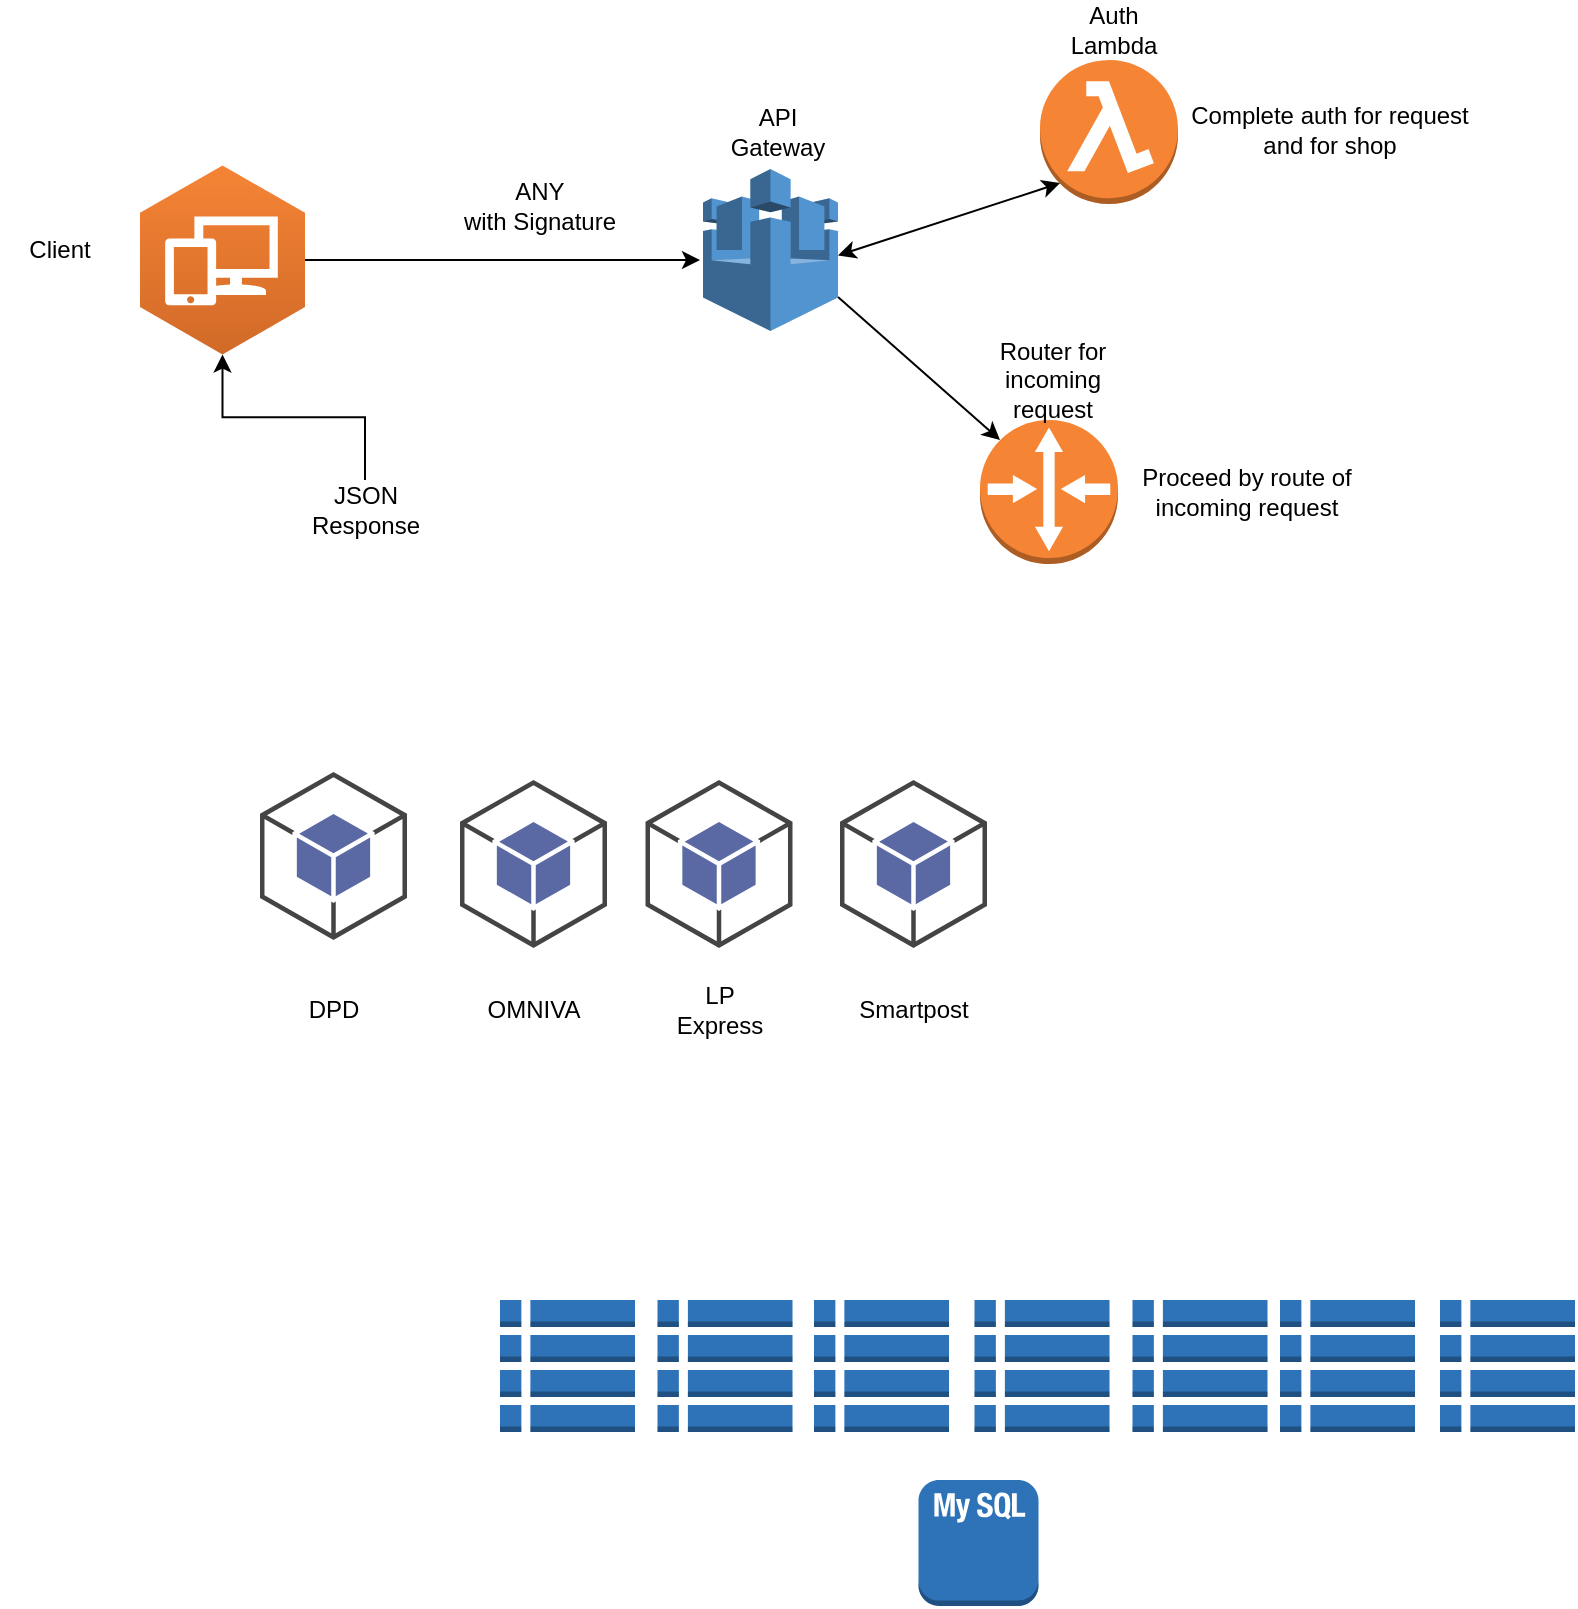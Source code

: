 <mxfile version="22.0.5" type="github">
  <diagram id="Ht1M8jgEwFfnCIfOTk4-" name="Page-1">
    <mxGraphModel dx="714" dy="791" grid="1" gridSize="10" guides="1" tooltips="1" connect="1" arrows="1" fold="1" page="1" pageScale="1" pageWidth="1169" pageHeight="827" math="0" shadow="0">
      <root>
        <mxCell id="0" />
        <mxCell id="1" parent="0" />
        <mxCell id="IbvGenf9ESDn4LlJbBb--12" style="edgeStyle=orthogonalEdgeStyle;rounded=0;orthogonalLoop=1;jettySize=auto;html=1;exitX=0.5;exitY=1;exitDx=0;exitDy=0;" parent="1" edge="1">
          <mxGeometry relative="1" as="geometry">
            <mxPoint x="260" y="280" as="sourcePoint" />
            <mxPoint x="260" y="280" as="targetPoint" />
          </mxGeometry>
        </mxCell>
        <mxCell id="IbvGenf9ESDn4LlJbBb--31" value="" style="outlineConnect=0;dashed=0;verticalLabelPosition=bottom;verticalAlign=top;align=center;html=1;shape=mxgraph.aws3.workspaces;fillColor=#D16A28;gradientColor=#F58435;gradientDirection=north;" parent="1" vertex="1">
          <mxGeometry x="180" y="92.75" width="82.5" height="94.5" as="geometry" />
        </mxCell>
        <mxCell id="IbvGenf9ESDn4LlJbBb--32" style="edgeStyle=orthogonalEdgeStyle;rounded=0;orthogonalLoop=1;jettySize=auto;html=1;exitX=1;exitY=0.5;exitDx=0;exitDy=0;exitPerimeter=0;" parent="1" source="IbvGenf9ESDn4LlJbBb--31" edge="1">
          <mxGeometry relative="1" as="geometry">
            <mxPoint x="460" y="140" as="targetPoint" />
          </mxGeometry>
        </mxCell>
        <mxCell id="IbvGenf9ESDn4LlJbBb--33" value="Client" style="text;html=1;strokeColor=none;fillColor=none;align=center;verticalAlign=middle;whiteSpace=wrap;rounded=0;" parent="1" vertex="1">
          <mxGeometry x="110" y="120" width="60" height="30" as="geometry" />
        </mxCell>
        <mxCell id="IbvGenf9ESDn4LlJbBb--42" value="" style="outlineConnect=0;dashed=0;verticalLabelPosition=bottom;verticalAlign=top;align=center;html=1;shape=mxgraph.aws3.lambda_function;fillColor=#F58534;gradientColor=none;" parent="1" vertex="1">
          <mxGeometry x="630" y="40" width="69" height="72" as="geometry" />
        </mxCell>
        <mxCell id="IbvGenf9ESDn4LlJbBb--76" value="" style="outlineConnect=0;dashed=0;verticalLabelPosition=bottom;verticalAlign=top;align=center;html=1;shape=mxgraph.aws3.android;fillColor=#5A69A4;gradientColor=none;" parent="1" vertex="1">
          <mxGeometry x="240" y="396" width="73.5" height="84" as="geometry" />
        </mxCell>
        <mxCell id="IbvGenf9ESDn4LlJbBb--77" value="" style="outlineConnect=0;dashed=0;verticalLabelPosition=bottom;verticalAlign=top;align=center;html=1;shape=mxgraph.aws3.android;fillColor=#5A69A4;gradientColor=none;" parent="1" vertex="1">
          <mxGeometry x="340" y="400" width="73.5" height="84" as="geometry" />
        </mxCell>
        <mxCell id="IbvGenf9ESDn4LlJbBb--78" value="" style="outlineConnect=0;dashed=0;verticalLabelPosition=bottom;verticalAlign=top;align=center;html=1;shape=mxgraph.aws3.android;fillColor=#5A69A4;gradientColor=none;" parent="1" vertex="1">
          <mxGeometry x="432.75" y="400" width="73.5" height="84" as="geometry" />
        </mxCell>
        <mxCell id="IbvGenf9ESDn4LlJbBb--92" style="edgeStyle=orthogonalEdgeStyle;rounded=0;orthogonalLoop=1;jettySize=auto;html=1;exitX=0.5;exitY=0;exitDx=0;exitDy=0;" parent="1" source="IbvGenf9ESDn4LlJbBb--87" target="IbvGenf9ESDn4LlJbBb--31" edge="1">
          <mxGeometry relative="1" as="geometry" />
        </mxCell>
        <mxCell id="IbvGenf9ESDn4LlJbBb--87" value="JSON Response" style="text;html=1;strokeColor=none;fillColor=none;align=center;verticalAlign=middle;whiteSpace=wrap;rounded=0;" parent="1" vertex="1">
          <mxGeometry x="262.5" y="250" width="60" height="30" as="geometry" />
        </mxCell>
        <mxCell id="IbvGenf9ESDn4LlJbBb--96" value="ANY&lt;br&gt;with Signature" style="text;html=1;strokeColor=none;fillColor=none;align=center;verticalAlign=middle;whiteSpace=wrap;rounded=0;" parent="1" vertex="1">
          <mxGeometry x="340" y="92.75" width="80" height="40" as="geometry" />
        </mxCell>
        <mxCell id="IbvGenf9ESDn4LlJbBb--98" value="" style="outlineConnect=0;dashed=0;verticalLabelPosition=bottom;verticalAlign=top;align=center;html=1;shape=mxgraph.aws3.android;fillColor=#5A69A4;gradientColor=none;" parent="1" vertex="1">
          <mxGeometry x="530" y="400" width="73.5" height="84" as="geometry" />
        </mxCell>
        <mxCell id="IbvGenf9ESDn4LlJbBb--101" value="DPD" style="text;html=1;strokeColor=none;fillColor=none;align=center;verticalAlign=middle;whiteSpace=wrap;rounded=0;" parent="1" vertex="1">
          <mxGeometry x="246.75" y="500" width="60" height="30" as="geometry" />
        </mxCell>
        <mxCell id="IbvGenf9ESDn4LlJbBb--108" value="OMNIVA" style="text;html=1;strokeColor=none;fillColor=none;align=center;verticalAlign=middle;whiteSpace=wrap;rounded=0;" parent="1" vertex="1">
          <mxGeometry x="346.75" y="500" width="60" height="30" as="geometry" />
        </mxCell>
        <mxCell id="IbvGenf9ESDn4LlJbBb--109" value="LP Express" style="text;html=1;strokeColor=none;fillColor=none;align=center;verticalAlign=middle;whiteSpace=wrap;rounded=0;" parent="1" vertex="1">
          <mxGeometry x="439.5" y="500" width="60" height="30" as="geometry" />
        </mxCell>
        <mxCell id="IbvGenf9ESDn4LlJbBb--110" value="Smartpost" style="text;html=1;strokeColor=none;fillColor=none;align=center;verticalAlign=middle;whiteSpace=wrap;rounded=0;" parent="1" vertex="1">
          <mxGeometry x="536.75" y="500" width="60" height="30" as="geometry" />
        </mxCell>
        <mxCell id="IbvGenf9ESDn4LlJbBb--115" value="" style="outlineConnect=0;dashed=0;verticalLabelPosition=bottom;verticalAlign=top;align=center;html=1;shape=mxgraph.aws3.mysql_db_instance_2;fillColor=#2E73B8;gradientColor=none;" parent="1" vertex="1">
          <mxGeometry x="569.25" y="750" width="60" height="63" as="geometry" />
        </mxCell>
        <mxCell id="IbvGenf9ESDn4LlJbBb--116" value="" style="outlineConnect=0;dashed=0;verticalLabelPosition=bottom;verticalAlign=top;align=center;html=1;shape=mxgraph.aws3.table;fillColor=#2E73B8;gradientColor=none;" parent="1" vertex="1">
          <mxGeometry x="360" y="660" width="67.5" height="66" as="geometry" />
        </mxCell>
        <mxCell id="IbvGenf9ESDn4LlJbBb--117" value="" style="outlineConnect=0;dashed=0;verticalLabelPosition=bottom;verticalAlign=top;align=center;html=1;shape=mxgraph.aws3.table;fillColor=#2E73B8;gradientColor=none;" parent="1" vertex="1">
          <mxGeometry x="517" y="660" width="67.5" height="66" as="geometry" />
        </mxCell>
        <mxCell id="IbvGenf9ESDn4LlJbBb--118" value="" style="outlineConnect=0;dashed=0;verticalLabelPosition=bottom;verticalAlign=top;align=center;html=1;shape=mxgraph.aws3.table;fillColor=#2E73B8;gradientColor=none;" parent="1" vertex="1">
          <mxGeometry x="438.75" y="660" width="67.5" height="66" as="geometry" />
        </mxCell>
        <mxCell id="IbvGenf9ESDn4LlJbBb--119" value="" style="outlineConnect=0;dashed=0;verticalLabelPosition=bottom;verticalAlign=top;align=center;html=1;shape=mxgraph.aws3.table;fillColor=#2E73B8;gradientColor=none;" parent="1" vertex="1">
          <mxGeometry x="750" y="660" width="67.5" height="66" as="geometry" />
        </mxCell>
        <mxCell id="VfG_WuXAYjkoEv0OF0y1-16" value="" style="outlineConnect=0;dashed=0;verticalLabelPosition=bottom;verticalAlign=top;align=center;html=1;shape=mxgraph.aws3.table;fillColor=#2E73B8;gradientColor=none;" vertex="1" parent="1">
          <mxGeometry x="597.25" y="660" width="67.5" height="66" as="geometry" />
        </mxCell>
        <mxCell id="VfG_WuXAYjkoEv0OF0y1-18" value="" style="outlineConnect=0;dashed=0;verticalLabelPosition=bottom;verticalAlign=top;align=center;html=1;shape=mxgraph.aws3.table;fillColor=#2E73B8;gradientColor=none;" vertex="1" parent="1">
          <mxGeometry x="676.25" y="660" width="67.5" height="66" as="geometry" />
        </mxCell>
        <mxCell id="VfG_WuXAYjkoEv0OF0y1-19" value="" style="outlineConnect=0;dashed=0;verticalLabelPosition=bottom;verticalAlign=top;align=center;html=1;shape=mxgraph.aws3.table;fillColor=#2E73B8;gradientColor=none;" vertex="1" parent="1">
          <mxGeometry x="830" y="660" width="67.5" height="66" as="geometry" />
        </mxCell>
        <mxCell id="VfG_WuXAYjkoEv0OF0y1-20" value="" style="outlineConnect=0;dashed=0;verticalLabelPosition=bottom;verticalAlign=top;align=center;html=1;shape=mxgraph.aws3.aws_iot;fillColor=#5294CF;gradientColor=none;direction=east;" vertex="1" parent="1">
          <mxGeometry x="461.5" y="94.5" width="67.5" height="81" as="geometry" />
        </mxCell>
        <mxCell id="VfG_WuXAYjkoEv0OF0y1-21" value="API Gateway" style="text;html=1;strokeColor=none;fillColor=none;align=center;verticalAlign=middle;whiteSpace=wrap;rounded=0;" vertex="1" parent="1">
          <mxGeometry x="469" y="61" width="60" height="30" as="geometry" />
        </mxCell>
        <mxCell id="VfG_WuXAYjkoEv0OF0y1-23" value="" style="endArrow=classic;startArrow=classic;html=1;rounded=0;entryX=0.145;entryY=0.855;entryDx=0;entryDy=0;entryPerimeter=0;" edge="1" parent="1" target="IbvGenf9ESDn4LlJbBb--42">
          <mxGeometry width="50" height="50" relative="1" as="geometry">
            <mxPoint x="529" y="137.75" as="sourcePoint" />
            <mxPoint x="579" y="87.75" as="targetPoint" />
          </mxGeometry>
        </mxCell>
        <mxCell id="VfG_WuXAYjkoEv0OF0y1-24" value="Auth Lambda" style="text;html=1;strokeColor=none;fillColor=none;align=center;verticalAlign=middle;whiteSpace=wrap;rounded=0;" vertex="1" parent="1">
          <mxGeometry x="637" y="10" width="60" height="30" as="geometry" />
        </mxCell>
        <mxCell id="VfG_WuXAYjkoEv0OF0y1-25" value="Complete auth for request and for shop" style="text;html=1;strokeColor=none;fillColor=none;align=center;verticalAlign=middle;whiteSpace=wrap;rounded=0;" vertex="1" parent="1">
          <mxGeometry x="697" y="37" width="156" height="75" as="geometry" />
        </mxCell>
        <mxCell id="VfG_WuXAYjkoEv0OF0y1-26" value="" style="endArrow=classic;html=1;rounded=0;exitX=1;exitY=0.79;exitDx=0;exitDy=0;exitPerimeter=0;" edge="1" parent="1" source="VfG_WuXAYjkoEv0OF0y1-20">
          <mxGeometry width="50" height="50" relative="1" as="geometry">
            <mxPoint x="510" y="240" as="sourcePoint" />
            <mxPoint x="610" y="230" as="targetPoint" />
          </mxGeometry>
        </mxCell>
        <mxCell id="VfG_WuXAYjkoEv0OF0y1-27" value="Proceed by route of incoming request" style="text;html=1;strokeColor=none;fillColor=none;align=center;verticalAlign=middle;whiteSpace=wrap;rounded=0;" vertex="1" parent="1">
          <mxGeometry x="676.25" y="241" width="115" height="30" as="geometry" />
        </mxCell>
        <mxCell id="VfG_WuXAYjkoEv0OF0y1-28" value="" style="outlineConnect=0;dashed=0;verticalLabelPosition=bottom;verticalAlign=top;align=center;html=1;shape=mxgraph.aws3.router;fillColor=#F58534;gradientColor=none;" vertex="1" parent="1">
          <mxGeometry x="600" y="220" width="69" height="72" as="geometry" />
        </mxCell>
        <mxCell id="VfG_WuXAYjkoEv0OF0y1-29" value="Router for incoming request" style="text;html=1;strokeColor=none;fillColor=none;align=center;verticalAlign=middle;whiteSpace=wrap;rounded=0;" vertex="1" parent="1">
          <mxGeometry x="597.25" y="180" width="79" height="40" as="geometry" />
        </mxCell>
      </root>
    </mxGraphModel>
  </diagram>
</mxfile>
